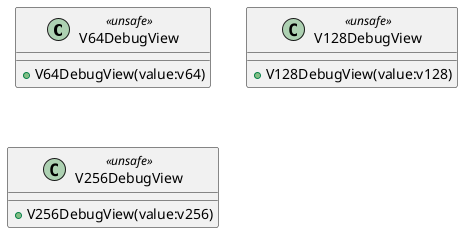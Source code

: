 @startuml
class V64DebugView <<unsafe>> {
    + V64DebugView(value:v64)
}
class V128DebugView <<unsafe>> {
    + V128DebugView(value:v128)
}
class V256DebugView <<unsafe>> {
    + V256DebugView(value:v256)
}
@enduml
